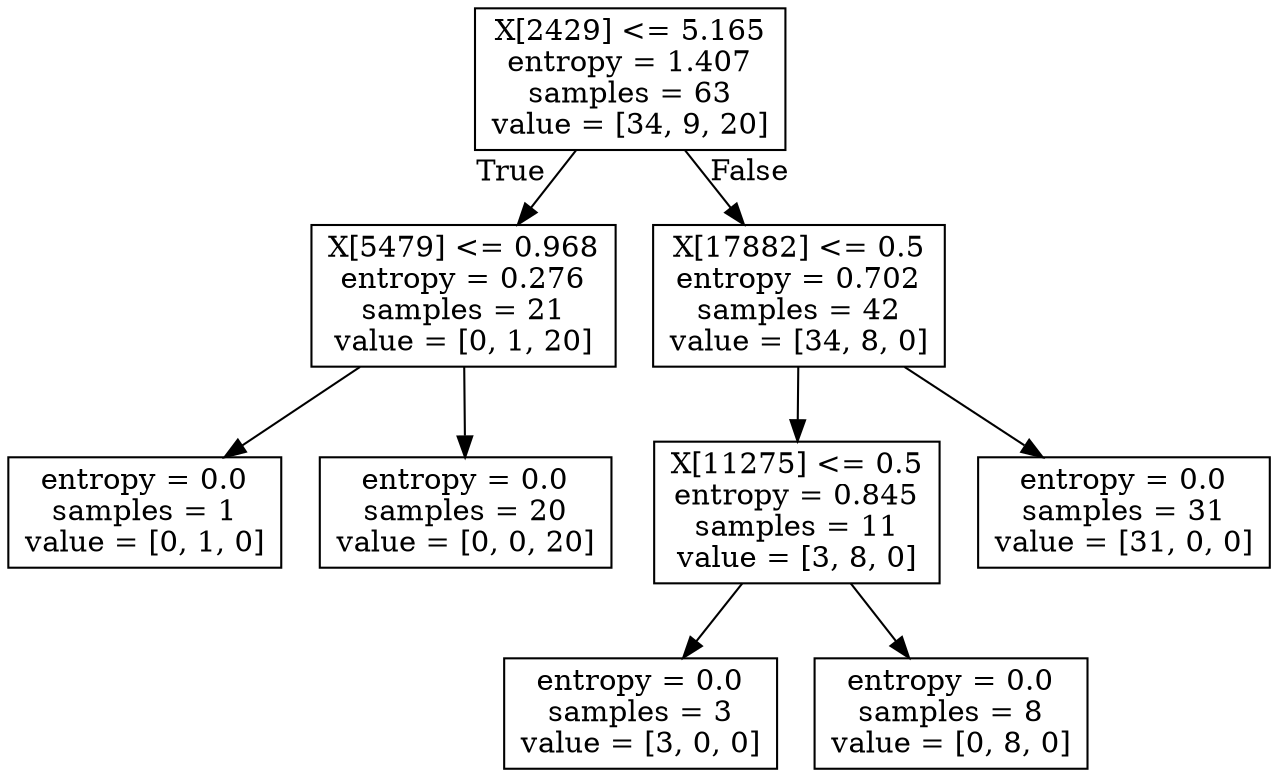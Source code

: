 digraph Tree {
node [shape=box] ;
0 [label="X[2429] <= 5.165\nentropy = 1.407\nsamples = 63\nvalue = [34, 9, 20]"] ;
1 [label="X[5479] <= 0.968\nentropy = 0.276\nsamples = 21\nvalue = [0, 1, 20]"] ;
0 -> 1 [labeldistance=2.5, labelangle=45, headlabel="True"] ;
2 [label="entropy = 0.0\nsamples = 1\nvalue = [0, 1, 0]"] ;
1 -> 2 ;
3 [label="entropy = 0.0\nsamples = 20\nvalue = [0, 0, 20]"] ;
1 -> 3 ;
4 [label="X[17882] <= 0.5\nentropy = 0.702\nsamples = 42\nvalue = [34, 8, 0]"] ;
0 -> 4 [labeldistance=2.5, labelangle=-45, headlabel="False"] ;
5 [label="X[11275] <= 0.5\nentropy = 0.845\nsamples = 11\nvalue = [3, 8, 0]"] ;
4 -> 5 ;
6 [label="entropy = 0.0\nsamples = 3\nvalue = [3, 0, 0]"] ;
5 -> 6 ;
7 [label="entropy = 0.0\nsamples = 8\nvalue = [0, 8, 0]"] ;
5 -> 7 ;
8 [label="entropy = 0.0\nsamples = 31\nvalue = [31, 0, 0]"] ;
4 -> 8 ;
}